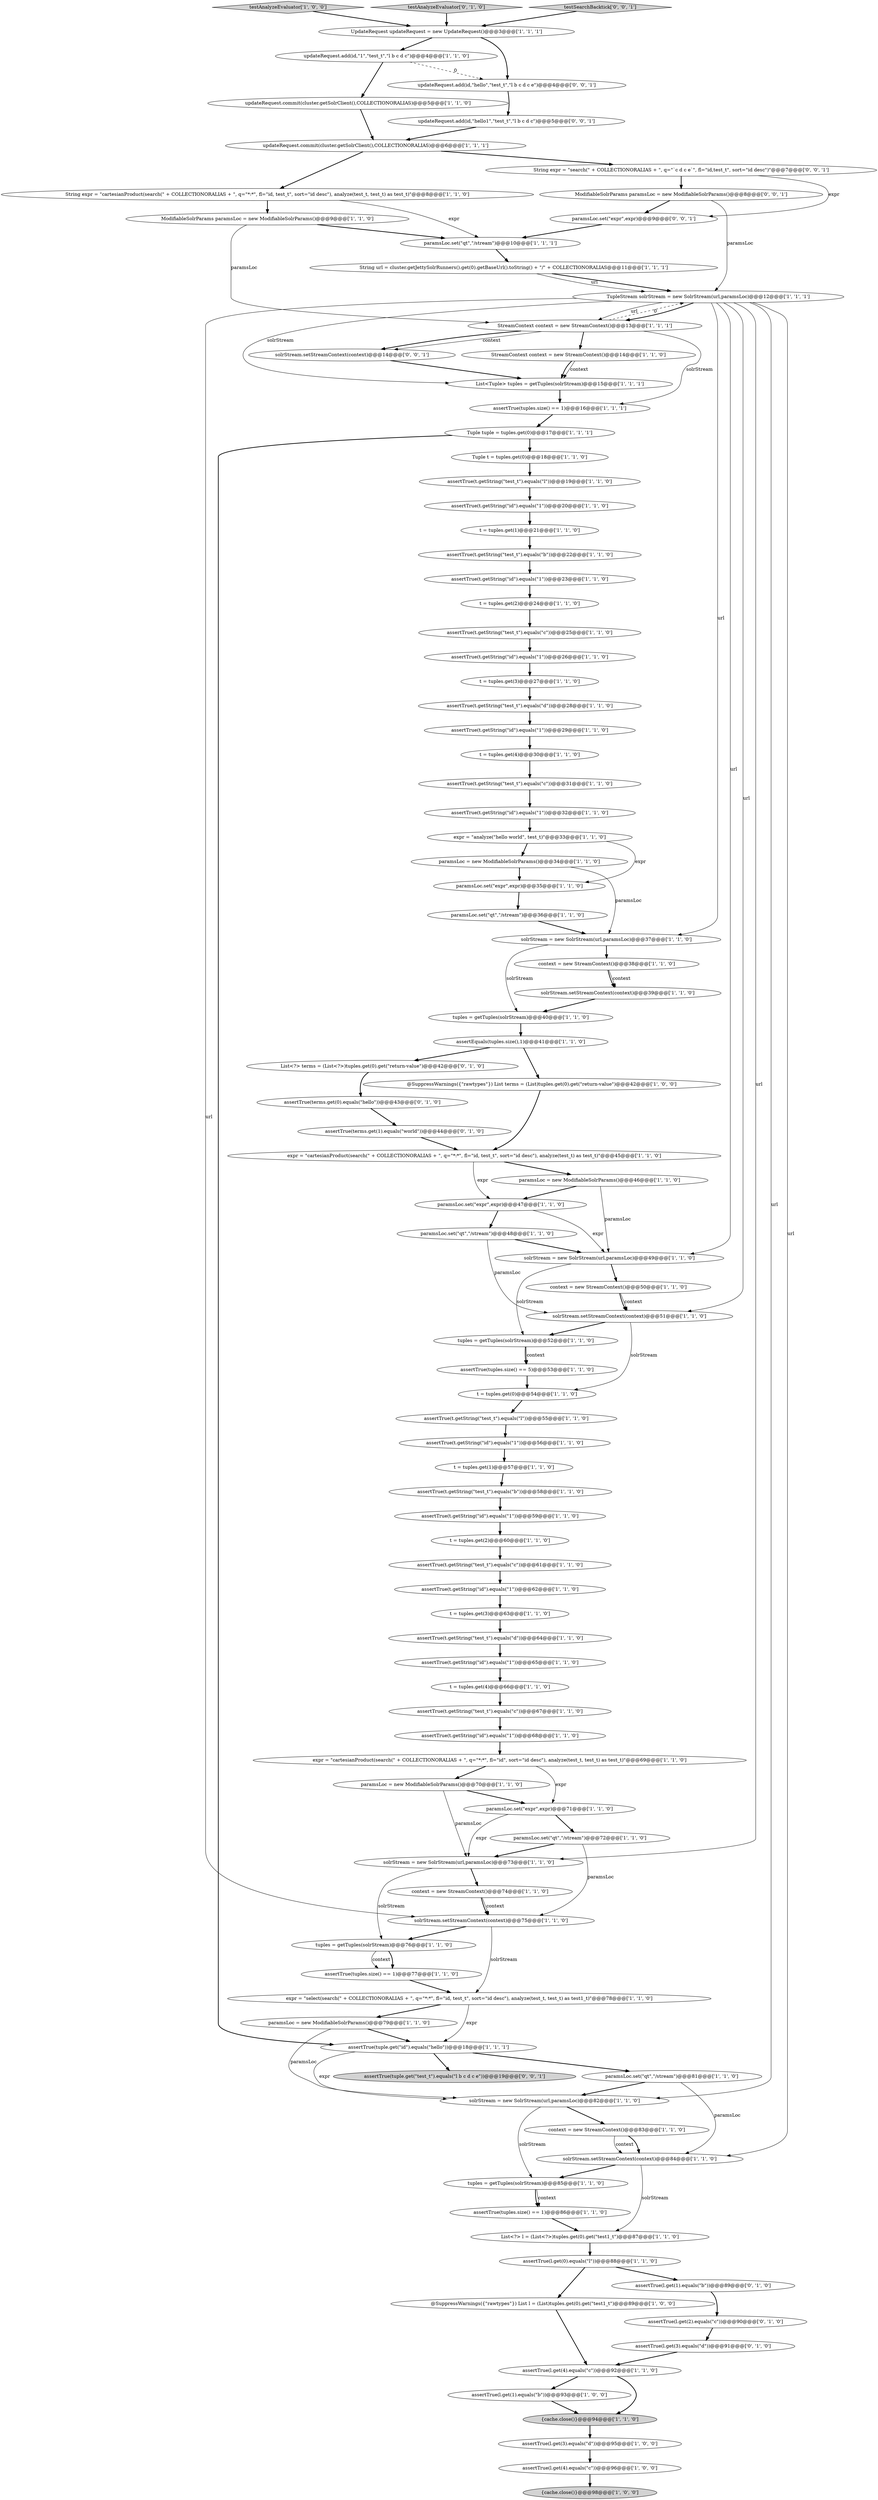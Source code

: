 digraph {
74 [style = filled, label = "assertTrue(t.getString(\"test_t\").equals(\"d\"))@@@28@@@['1', '1', '0']", fillcolor = white, shape = ellipse image = "AAA0AAABBB1BBB"];
88 [style = filled, label = "{cache.close()}@@@98@@@['1', '0', '0']", fillcolor = lightgray, shape = ellipse image = "AAA0AAABBB1BBB"];
42 [style = filled, label = "expr = \"analyze(\"hello world\", test_t)\"@@@33@@@['1', '1', '0']", fillcolor = white, shape = ellipse image = "AAA0AAABBB1BBB"];
20 [style = filled, label = "testAnalyzeEvaluator['1', '0', '0']", fillcolor = lightgray, shape = diamond image = "AAA0AAABBB1BBB"];
19 [style = filled, label = "{cache.close()}@@@94@@@['1', '1', '0']", fillcolor = lightgray, shape = ellipse image = "AAA0AAABBB1BBB"];
35 [style = filled, label = "solrStream.setStreamContext(context)@@@51@@@['1', '1', '0']", fillcolor = white, shape = ellipse image = "AAA0AAABBB1BBB"];
29 [style = filled, label = "StreamContext context = new StreamContext()@@@13@@@['1', '1', '1']", fillcolor = white, shape = ellipse image = "AAA0AAABBB1BBB"];
62 [style = filled, label = "TupleStream solrStream = new SolrStream(url,paramsLoc)@@@12@@@['1', '1', '1']", fillcolor = white, shape = ellipse image = "AAA0AAABBB1BBB"];
66 [style = filled, label = "assertTrue(tuple.get(\"id\").equals(\"hello\"))@@@18@@@['1', '1', '1']", fillcolor = white, shape = ellipse image = "AAA0AAABBB1BBB"];
12 [style = filled, label = "tuples = getTuples(solrStream)@@@40@@@['1', '1', '0']", fillcolor = white, shape = ellipse image = "AAA0AAABBB1BBB"];
51 [style = filled, label = "updateRequest.commit(cluster.getSolrClient(),COLLECTIONORALIAS)@@@5@@@['1', '1', '0']", fillcolor = white, shape = ellipse image = "AAA0AAABBB1BBB"];
3 [style = filled, label = "assertTrue(tuples.size() == 5)@@@53@@@['1', '1', '0']", fillcolor = white, shape = ellipse image = "AAA0AAABBB1BBB"];
53 [style = filled, label = "StreamContext context = new StreamContext()@@@14@@@['1', '1', '0']", fillcolor = white, shape = ellipse image = "AAA0AAABBB1BBB"];
45 [style = filled, label = "assertTrue(t.getString(\"id\").equals(\"1\"))@@@68@@@['1', '1', '0']", fillcolor = white, shape = ellipse image = "AAA0AAABBB1BBB"];
64 [style = filled, label = "assertTrue(t.getString(\"id\").equals(\"1\"))@@@20@@@['1', '1', '0']", fillcolor = white, shape = ellipse image = "AAA0AAABBB1BBB"];
63 [style = filled, label = "tuples = getTuples(solrStream)@@@76@@@['1', '1', '0']", fillcolor = white, shape = ellipse image = "AAA0AAABBB1BBB"];
49 [style = filled, label = "t = tuples.get(4)@@@66@@@['1', '1', '0']", fillcolor = white, shape = ellipse image = "AAA0AAABBB1BBB"];
72 [style = filled, label = "assertTrue(l.get(0).equals(\"l\"))@@@88@@@['1', '1', '0']", fillcolor = white, shape = ellipse image = "AAA0AAABBB1BBB"];
5 [style = filled, label = "assertTrue(t.getString(\"test_t\").equals(\"d\"))@@@64@@@['1', '1', '0']", fillcolor = white, shape = ellipse image = "AAA0AAABBB1BBB"];
71 [style = filled, label = "UpdateRequest updateRequest = new UpdateRequest()@@@3@@@['1', '1', '1']", fillcolor = white, shape = ellipse image = "AAA0AAABBB1BBB"];
32 [style = filled, label = "paramsLoc.set(\"qt\",\"/stream\")@@@36@@@['1', '1', '0']", fillcolor = white, shape = ellipse image = "AAA0AAABBB1BBB"];
58 [style = filled, label = "assertTrue(l.get(1).equals(\"b\"))@@@93@@@['1', '0', '0']", fillcolor = white, shape = ellipse image = "AAA0AAABBB1BBB"];
84 [style = filled, label = "solrStream.setStreamContext(context)@@@84@@@['1', '1', '0']", fillcolor = white, shape = ellipse image = "AAA0AAABBB1BBB"];
10 [style = filled, label = "List<Tuple> tuples = getTuples(solrStream)@@@15@@@['1', '1', '1']", fillcolor = white, shape = ellipse image = "AAA0AAABBB1BBB"];
1 [style = filled, label = "assertTrue(t.getString(\"id\").equals(\"1\"))@@@32@@@['1', '1', '0']", fillcolor = white, shape = ellipse image = "AAA0AAABBB1BBB"];
9 [style = filled, label = "t = tuples.get(2)@@@60@@@['1', '1', '0']", fillcolor = white, shape = ellipse image = "AAA0AAABBB1BBB"];
92 [style = filled, label = "List<?> terms = (List<?>)tuples.get(0).get(\"return-value\")@@@42@@@['0', '1', '0']", fillcolor = white, shape = ellipse image = "AAA0AAABBB2BBB"];
86 [style = filled, label = "String url = cluster.getJettySolrRunners().get(0).getBaseUrl().toString() + \"/\" + COLLECTIONORALIAS@@@11@@@['1', '1', '1']", fillcolor = white, shape = ellipse image = "AAA0AAABBB1BBB"];
21 [style = filled, label = "paramsLoc.set(\"qt\",\"/stream\")@@@81@@@['1', '1', '0']", fillcolor = white, shape = ellipse image = "AAA0AAABBB1BBB"];
18 [style = filled, label = "assertTrue(t.getString(\"id\").equals(\"1\"))@@@62@@@['1', '1', '0']", fillcolor = white, shape = ellipse image = "AAA0AAABBB1BBB"];
46 [style = filled, label = "context = new StreamContext()@@@83@@@['1', '1', '0']", fillcolor = white, shape = ellipse image = "AAA0AAABBB1BBB"];
48 [style = filled, label = "assertTrue(tuples.size() == 1)@@@16@@@['1', '1', '1']", fillcolor = white, shape = ellipse image = "AAA0AAABBB1BBB"];
36 [style = filled, label = "expr = \"select(search(\" + COLLECTIONORALIAS + \", q=\"*:*\", fl=\"id, test_t\", sort=\"id desc\"), analyze(test_t, test_t) as test1_t)\"@@@78@@@['1', '1', '0']", fillcolor = white, shape = ellipse image = "AAA0AAABBB1BBB"];
61 [style = filled, label = "updateRequest.commit(cluster.getSolrClient(),COLLECTIONORALIAS)@@@6@@@['1', '1', '1']", fillcolor = white, shape = ellipse image = "AAA0AAABBB1BBB"];
30 [style = filled, label = "assertTrue(t.getString(\"test_t\").equals(\"c\"))@@@61@@@['1', '1', '0']", fillcolor = white, shape = ellipse image = "AAA0AAABBB1BBB"];
55 [style = filled, label = "paramsLoc = new ModifiableSolrParams()@@@34@@@['1', '1', '0']", fillcolor = white, shape = ellipse image = "AAA0AAABBB1BBB"];
4 [style = filled, label = "assertTrue(l.get(4).equals(\"c\"))@@@92@@@['1', '1', '0']", fillcolor = white, shape = ellipse image = "AAA0AAABBB1BBB"];
81 [style = filled, label = "solrStream = new SolrStream(url,paramsLoc)@@@49@@@['1', '1', '0']", fillcolor = white, shape = ellipse image = "AAA0AAABBB1BBB"];
27 [style = filled, label = "t = tuples.get(3)@@@63@@@['1', '1', '0']", fillcolor = white, shape = ellipse image = "AAA0AAABBB1BBB"];
40 [style = filled, label = "Tuple t = tuples.get(0)@@@18@@@['1', '1', '0']", fillcolor = white, shape = ellipse image = "AAA0AAABBB1BBB"];
38 [style = filled, label = "tuples = getTuples(solrStream)@@@85@@@['1', '1', '0']", fillcolor = white, shape = ellipse image = "AAA0AAABBB1BBB"];
16 [style = filled, label = "assertTrue(t.getString(\"test_t\").equals(\"l\"))@@@19@@@['1', '1', '0']", fillcolor = white, shape = ellipse image = "AAA0AAABBB1BBB"];
15 [style = filled, label = "paramsLoc = new ModifiableSolrParams()@@@79@@@['1', '1', '0']", fillcolor = white, shape = ellipse image = "AAA0AAABBB1BBB"];
31 [style = filled, label = "context = new StreamContext()@@@50@@@['1', '1', '0']", fillcolor = white, shape = ellipse image = "AAA0AAABBB1BBB"];
67 [style = filled, label = "assertTrue(t.getString(\"id\").equals(\"1\"))@@@56@@@['1', '1', '0']", fillcolor = white, shape = ellipse image = "AAA0AAABBB1BBB"];
91 [style = filled, label = "testAnalyzeEvaluator['0', '1', '0']", fillcolor = lightgray, shape = diamond image = "AAA0AAABBB2BBB"];
39 [style = filled, label = "assertTrue(t.getString(\"test_t\").equals(\"c\"))@@@31@@@['1', '1', '0']", fillcolor = white, shape = ellipse image = "AAA0AAABBB1BBB"];
13 [style = filled, label = "assertTrue(tuples.size() == 1)@@@77@@@['1', '1', '0']", fillcolor = white, shape = ellipse image = "AAA0AAABBB1BBB"];
43 [style = filled, label = "assertTrue(t.getString(\"test_t\").equals(\"c\"))@@@67@@@['1', '1', '0']", fillcolor = white, shape = ellipse image = "AAA0AAABBB1BBB"];
44 [style = filled, label = "assertTrue(t.getString(\"id\").equals(\"1\"))@@@65@@@['1', '1', '0']", fillcolor = white, shape = ellipse image = "AAA0AAABBB1BBB"];
94 [style = filled, label = "assertTrue(l.get(1).equals(\"b\"))@@@89@@@['0', '1', '0']", fillcolor = white, shape = ellipse image = "AAA0AAABBB2BBB"];
47 [style = filled, label = "assertTrue(l.get(3).equals(\"d\"))@@@95@@@['1', '0', '0']", fillcolor = white, shape = ellipse image = "AAA0AAABBB1BBB"];
99 [style = filled, label = "testSearchBacktick['0', '0', '1']", fillcolor = lightgray, shape = diamond image = "AAA0AAABBB3BBB"];
52 [style = filled, label = "expr = \"cartesianProduct(search(\" + COLLECTIONORALIAS + \", q=\"*:*\", fl=\"id, test_t\", sort=\"id desc\"), analyze(test_t) as test_t)\"@@@45@@@['1', '1', '0']", fillcolor = white, shape = ellipse image = "AAA0AAABBB1BBB"];
96 [style = filled, label = "assertTrue(terms.get(1).equals(\"world\"))@@@44@@@['0', '1', '0']", fillcolor = white, shape = ellipse image = "AAA0AAABBB2BBB"];
17 [style = filled, label = "t = tuples.get(4)@@@30@@@['1', '1', '0']", fillcolor = white, shape = ellipse image = "AAA0AAABBB1BBB"];
24 [style = filled, label = "solrStream = new SolrStream(url,paramsLoc)@@@82@@@['1', '1', '0']", fillcolor = white, shape = ellipse image = "AAA0AAABBB1BBB"];
60 [style = filled, label = "t = tuples.get(3)@@@27@@@['1', '1', '0']", fillcolor = white, shape = ellipse image = "AAA0AAABBB1BBB"];
73 [style = filled, label = "Tuple tuple = tuples.get(0)@@@17@@@['1', '1', '1']", fillcolor = white, shape = ellipse image = "AAA0AAABBB1BBB"];
14 [style = filled, label = "context = new StreamContext()@@@74@@@['1', '1', '0']", fillcolor = white, shape = ellipse image = "AAA0AAABBB1BBB"];
90 [style = filled, label = "assertTrue(t.getString(\"test_t\").equals(\"l\"))@@@55@@@['1', '1', '0']", fillcolor = white, shape = ellipse image = "AAA0AAABBB1BBB"];
82 [style = filled, label = "String expr = \"cartesianProduct(search(\" + COLLECTIONORALIAS + \", q=\"*:*\", fl=\"id, test_t\", sort=\"id desc\"), analyze(test_t, test_t) as test_t)\"@@@8@@@['1', '1', '0']", fillcolor = white, shape = ellipse image = "AAA0AAABBB1BBB"];
2 [style = filled, label = "solrStream = new SolrStream(url,paramsLoc)@@@37@@@['1', '1', '0']", fillcolor = white, shape = ellipse image = "AAA0AAABBB1BBB"];
77 [style = filled, label = "paramsLoc = new ModifiableSolrParams()@@@70@@@['1', '1', '0']", fillcolor = white, shape = ellipse image = "AAA0AAABBB1BBB"];
83 [style = filled, label = "assertEquals(tuples.size(),1)@@@41@@@['1', '1', '0']", fillcolor = white, shape = ellipse image = "AAA0AAABBB1BBB"];
25 [style = filled, label = "context = new StreamContext()@@@38@@@['1', '1', '0']", fillcolor = white, shape = ellipse image = "AAA0AAABBB1BBB"];
54 [style = filled, label = "tuples = getTuples(solrStream)@@@52@@@['1', '1', '0']", fillcolor = white, shape = ellipse image = "AAA0AAABBB1BBB"];
8 [style = filled, label = "assertTrue(t.getString(\"id\").equals(\"1\"))@@@59@@@['1', '1', '0']", fillcolor = white, shape = ellipse image = "AAA0AAABBB1BBB"];
93 [style = filled, label = "assertTrue(terms.get(0).equals(\"hello\"))@@@43@@@['0', '1', '0']", fillcolor = white, shape = ellipse image = "AAA0AAABBB2BBB"];
100 [style = filled, label = "updateRequest.add(id,\"hello1\",\"test_t\",\"l b c d c\")@@@5@@@['0', '0', '1']", fillcolor = white, shape = ellipse image = "AAA0AAABBB3BBB"];
37 [style = filled, label = "t = tuples.get(0)@@@54@@@['1', '1', '0']", fillcolor = white, shape = ellipse image = "AAA0AAABBB1BBB"];
104 [style = filled, label = "String expr = \"search(\" + COLLECTIONORALIAS + \", q=\"`c d c e`\", fl=\"id,test_t\", sort=\"id desc\")\"@@@7@@@['0', '0', '1']", fillcolor = white, shape = ellipse image = "AAA0AAABBB3BBB"];
59 [style = filled, label = "ModifiableSolrParams paramsLoc = new ModifiableSolrParams()@@@9@@@['1', '1', '0']", fillcolor = white, shape = ellipse image = "AAA0AAABBB1BBB"];
87 [style = filled, label = "assertTrue(t.getString(\"test_t\").equals(\"b\"))@@@22@@@['1', '1', '0']", fillcolor = white, shape = ellipse image = "AAA0AAABBB1BBB"];
78 [style = filled, label = "solrStream = new SolrStream(url,paramsLoc)@@@73@@@['1', '1', '0']", fillcolor = white, shape = ellipse image = "AAA0AAABBB1BBB"];
70 [style = filled, label = "paramsLoc.set(\"expr\",expr)@@@71@@@['1', '1', '0']", fillcolor = white, shape = ellipse image = "AAA0AAABBB1BBB"];
11 [style = filled, label = "solrStream.setStreamContext(context)@@@39@@@['1', '1', '0']", fillcolor = white, shape = ellipse image = "AAA0AAABBB1BBB"];
69 [style = filled, label = "t = tuples.get(1)@@@57@@@['1', '1', '0']", fillcolor = white, shape = ellipse image = "AAA0AAABBB1BBB"];
98 [style = filled, label = "paramsLoc.set(\"expr\",expr)@@@9@@@['0', '0', '1']", fillcolor = white, shape = ellipse image = "AAA0AAABBB3BBB"];
75 [style = filled, label = "@SuppressWarnings({\"rawtypes\"}) List l = (List)tuples.get(0).get(\"test1_t\")@@@89@@@['1', '0', '0']", fillcolor = white, shape = ellipse image = "AAA0AAABBB1BBB"];
50 [style = filled, label = "paramsLoc = new ModifiableSolrParams()@@@46@@@['1', '1', '0']", fillcolor = white, shape = ellipse image = "AAA0AAABBB1BBB"];
34 [style = filled, label = "assertTrue(t.getString(\"id\").equals(\"1\"))@@@29@@@['1', '1', '0']", fillcolor = white, shape = ellipse image = "AAA0AAABBB1BBB"];
103 [style = filled, label = "solrStream.setStreamContext(context)@@@14@@@['0', '0', '1']", fillcolor = white, shape = ellipse image = "AAA0AAABBB3BBB"];
79 [style = filled, label = "t = tuples.get(2)@@@24@@@['1', '1', '0']", fillcolor = white, shape = ellipse image = "AAA0AAABBB1BBB"];
85 [style = filled, label = "assertTrue(t.getString(\"id\").equals(\"1\"))@@@26@@@['1', '1', '0']", fillcolor = white, shape = ellipse image = "AAA0AAABBB1BBB"];
105 [style = filled, label = "updateRequest.add(id,\"hello\",\"test_t\",\"l b c d c e\")@@@4@@@['0', '0', '1']", fillcolor = white, shape = ellipse image = "AAA0AAABBB3BBB"];
89 [style = filled, label = "assertTrue(t.getString(\"id\").equals(\"1\"))@@@23@@@['1', '1', '0']", fillcolor = white, shape = ellipse image = "AAA0AAABBB1BBB"];
102 [style = filled, label = "assertTrue(tuple.get(\"test_t\").equals(\"l b c d c e\"))@@@19@@@['0', '0', '1']", fillcolor = lightgray, shape = ellipse image = "AAA0AAABBB3BBB"];
23 [style = filled, label = "paramsLoc.set(\"qt\",\"/stream\")@@@10@@@['1', '1', '1']", fillcolor = white, shape = ellipse image = "AAA0AAABBB1BBB"];
101 [style = filled, label = "ModifiableSolrParams paramsLoc = new ModifiableSolrParams()@@@8@@@['0', '0', '1']", fillcolor = white, shape = ellipse image = "AAA0AAABBB3BBB"];
33 [style = filled, label = "assertTrue(tuples.size() == 1)@@@86@@@['1', '1', '0']", fillcolor = white, shape = ellipse image = "AAA0AAABBB1BBB"];
0 [style = filled, label = "paramsLoc.set(\"expr\",expr)@@@47@@@['1', '1', '0']", fillcolor = white, shape = ellipse image = "AAA0AAABBB1BBB"];
65 [style = filled, label = "@SuppressWarnings({\"rawtypes\"}) List terms = (List)tuples.get(0).get(\"return-value\")@@@42@@@['1', '0', '0']", fillcolor = white, shape = ellipse image = "AAA0AAABBB1BBB"];
6 [style = filled, label = "expr = \"cartesianProduct(search(\" + COLLECTIONORALIAS + \", q=\"*:*\", fl=\"id\", sort=\"id desc\"), analyze(test_t, test_t) as test_t)\"@@@69@@@['1', '1', '0']", fillcolor = white, shape = ellipse image = "AAA0AAABBB1BBB"];
95 [style = filled, label = "assertTrue(l.get(3).equals(\"d\"))@@@91@@@['0', '1', '0']", fillcolor = white, shape = ellipse image = "AAA0AAABBB2BBB"];
7 [style = filled, label = "assertTrue(t.getString(\"test_t\").equals(\"b\"))@@@58@@@['1', '1', '0']", fillcolor = white, shape = ellipse image = "AAA0AAABBB1BBB"];
80 [style = filled, label = "solrStream.setStreamContext(context)@@@75@@@['1', '1', '0']", fillcolor = white, shape = ellipse image = "AAA0AAABBB1BBB"];
41 [style = filled, label = "paramsLoc.set(\"expr\",expr)@@@35@@@['1', '1', '0']", fillcolor = white, shape = ellipse image = "AAA0AAABBB1BBB"];
56 [style = filled, label = "assertTrue(l.get(4).equals(\"c\"))@@@96@@@['1', '0', '0']", fillcolor = white, shape = ellipse image = "AAA0AAABBB1BBB"];
22 [style = filled, label = "paramsLoc.set(\"qt\",\"/stream\")@@@48@@@['1', '1', '0']", fillcolor = white, shape = ellipse image = "AAA0AAABBB1BBB"];
97 [style = filled, label = "assertTrue(l.get(2).equals(\"c\"))@@@90@@@['0', '1', '0']", fillcolor = white, shape = ellipse image = "AAA0AAABBB2BBB"];
28 [style = filled, label = "List<?> l = (List<?>)tuples.get(0).get(\"test1_t\")@@@87@@@['1', '1', '0']", fillcolor = white, shape = ellipse image = "AAA0AAABBB1BBB"];
57 [style = filled, label = "assertTrue(t.getString(\"test_t\").equals(\"c\"))@@@25@@@['1', '1', '0']", fillcolor = white, shape = ellipse image = "AAA0AAABBB1BBB"];
68 [style = filled, label = "paramsLoc.set(\"qt\",\"/stream\")@@@72@@@['1', '1', '0']", fillcolor = white, shape = ellipse image = "AAA0AAABBB1BBB"];
26 [style = filled, label = "t = tuples.get(1)@@@21@@@['1', '1', '0']", fillcolor = white, shape = ellipse image = "AAA0AAABBB1BBB"];
76 [style = filled, label = "updateRequest.add(id,\"1\",\"test_t\",\"l b c d c\")@@@4@@@['1', '1', '0']", fillcolor = white, shape = ellipse image = "AAA0AAABBB1BBB"];
50->0 [style = bold, label=""];
59->23 [style = bold, label=""];
104->98 [style = solid, label="expr"];
61->104 [style = bold, label=""];
11->12 [style = bold, label=""];
29->103 [style = solid, label="context"];
6->77 [style = bold, label=""];
43->45 [style = bold, label=""];
42->55 [style = bold, label=""];
105->100 [style = bold, label=""];
54->3 [style = solid, label="context"];
28->72 [style = bold, label=""];
101->62 [style = solid, label="paramsLoc"];
2->12 [style = solid, label="solrStream"];
81->54 [style = solid, label="solrStream"];
38->33 [style = solid, label="context"];
14->80 [style = solid, label="context"];
62->78 [style = solid, label="url"];
9->30 [style = bold, label=""];
82->23 [style = solid, label="expr"];
76->105 [style = dashed, label="0"];
22->35 [style = solid, label="paramsLoc"];
62->10 [style = solid, label="solrStream"];
4->19 [style = bold, label=""];
69->7 [style = bold, label=""];
84->38 [style = bold, label=""];
21->84 [style = solid, label="paramsLoc"];
56->88 [style = bold, label=""];
61->82 [style = bold, label=""];
40->16 [style = bold, label=""];
29->62 [style = dashed, label="0"];
44->49 [style = bold, label=""];
3->37 [style = bold, label=""];
80->36 [style = solid, label="solrStream"];
86->62 [style = bold, label=""];
29->53 [style = bold, label=""];
17->39 [style = bold, label=""];
96->52 [style = bold, label=""];
15->24 [style = solid, label="paramsLoc"];
57->85 [style = bold, label=""];
89->79 [style = bold, label=""];
62->80 [style = solid, label="url"];
99->71 [style = bold, label=""];
20->71 [style = bold, label=""];
63->13 [style = bold, label=""];
76->51 [style = bold, label=""];
23->86 [style = bold, label=""];
52->0 [style = solid, label="expr"];
36->66 [style = solid, label="expr"];
81->31 [style = bold, label=""];
6->70 [style = solid, label="expr"];
0->22 [style = bold, label=""];
87->89 [style = bold, label=""];
100->61 [style = bold, label=""];
41->32 [style = bold, label=""];
49->43 [style = bold, label=""];
53->10 [style = solid, label="context"];
34->17 [style = bold, label=""];
71->105 [style = bold, label=""];
35->54 [style = bold, label=""];
75->4 [style = bold, label=""];
66->102 [style = bold, label=""];
10->48 [style = bold, label=""];
45->6 [style = bold, label=""];
47->56 [style = bold, label=""];
32->2 [style = bold, label=""];
85->60 [style = bold, label=""];
78->63 [style = solid, label="solrStream"];
58->19 [style = bold, label=""];
60->74 [style = bold, label=""];
80->63 [style = bold, label=""];
4->58 [style = bold, label=""];
84->28 [style = solid, label="solrStream"];
73->66 [style = bold, label=""];
38->33 [style = bold, label=""];
90->67 [style = bold, label=""];
24->38 [style = solid, label="solrStream"];
18->27 [style = bold, label=""];
46->84 [style = bold, label=""];
66->21 [style = bold, label=""];
37->90 [style = bold, label=""];
104->101 [style = bold, label=""];
7->8 [style = bold, label=""];
63->13 [style = solid, label="context"];
98->23 [style = bold, label=""];
50->81 [style = solid, label="paramsLoc"];
25->11 [style = solid, label="context"];
30->18 [style = bold, label=""];
77->78 [style = solid, label="paramsLoc"];
62->2 [style = solid, label="url"];
5->44 [style = bold, label=""];
55->2 [style = solid, label="paramsLoc"];
54->3 [style = bold, label=""];
0->81 [style = solid, label="expr"];
95->4 [style = bold, label=""];
51->61 [style = bold, label=""];
19->47 [style = bold, label=""];
65->52 [style = bold, label=""];
82->59 [style = bold, label=""];
62->24 [style = solid, label="url"];
31->35 [style = solid, label="context"];
71->76 [style = bold, label=""];
62->35 [style = solid, label="url"];
22->81 [style = bold, label=""];
35->37 [style = solid, label="solrStream"];
77->70 [style = bold, label=""];
62->29 [style = bold, label=""];
13->36 [style = bold, label=""];
48->73 [style = bold, label=""];
86->62 [style = solid, label="url"];
53->10 [style = bold, label=""];
46->84 [style = solid, label="context"];
59->29 [style = solid, label="paramsLoc"];
79->57 [style = bold, label=""];
16->64 [style = bold, label=""];
83->65 [style = bold, label=""];
68->78 [style = bold, label=""];
74->34 [style = bold, label=""];
73->40 [style = bold, label=""];
64->26 [style = bold, label=""];
8->9 [style = bold, label=""];
72->94 [style = bold, label=""];
67->69 [style = bold, label=""];
70->68 [style = bold, label=""];
36->15 [style = bold, label=""];
103->10 [style = bold, label=""];
94->97 [style = bold, label=""];
66->24 [style = solid, label="expr"];
101->98 [style = bold, label=""];
52->50 [style = bold, label=""];
21->24 [style = bold, label=""];
92->93 [style = bold, label=""];
2->25 [style = bold, label=""];
26->87 [style = bold, label=""];
39->1 [style = bold, label=""];
33->28 [style = bold, label=""];
25->11 [style = bold, label=""];
70->78 [style = solid, label="expr"];
12->83 [style = bold, label=""];
31->35 [style = bold, label=""];
62->84 [style = solid, label="url"];
62->29 [style = solid, label="url"];
27->5 [style = bold, label=""];
55->41 [style = bold, label=""];
93->96 [style = bold, label=""];
91->71 [style = bold, label=""];
42->41 [style = solid, label="expr"];
14->80 [style = bold, label=""];
97->95 [style = bold, label=""];
29->48 [style = solid, label="solrStream"];
29->103 [style = bold, label=""];
72->75 [style = bold, label=""];
78->14 [style = bold, label=""];
24->46 [style = bold, label=""];
62->81 [style = solid, label="url"];
15->66 [style = bold, label=""];
68->80 [style = solid, label="paramsLoc"];
1->42 [style = bold, label=""];
83->92 [style = bold, label=""];
}
